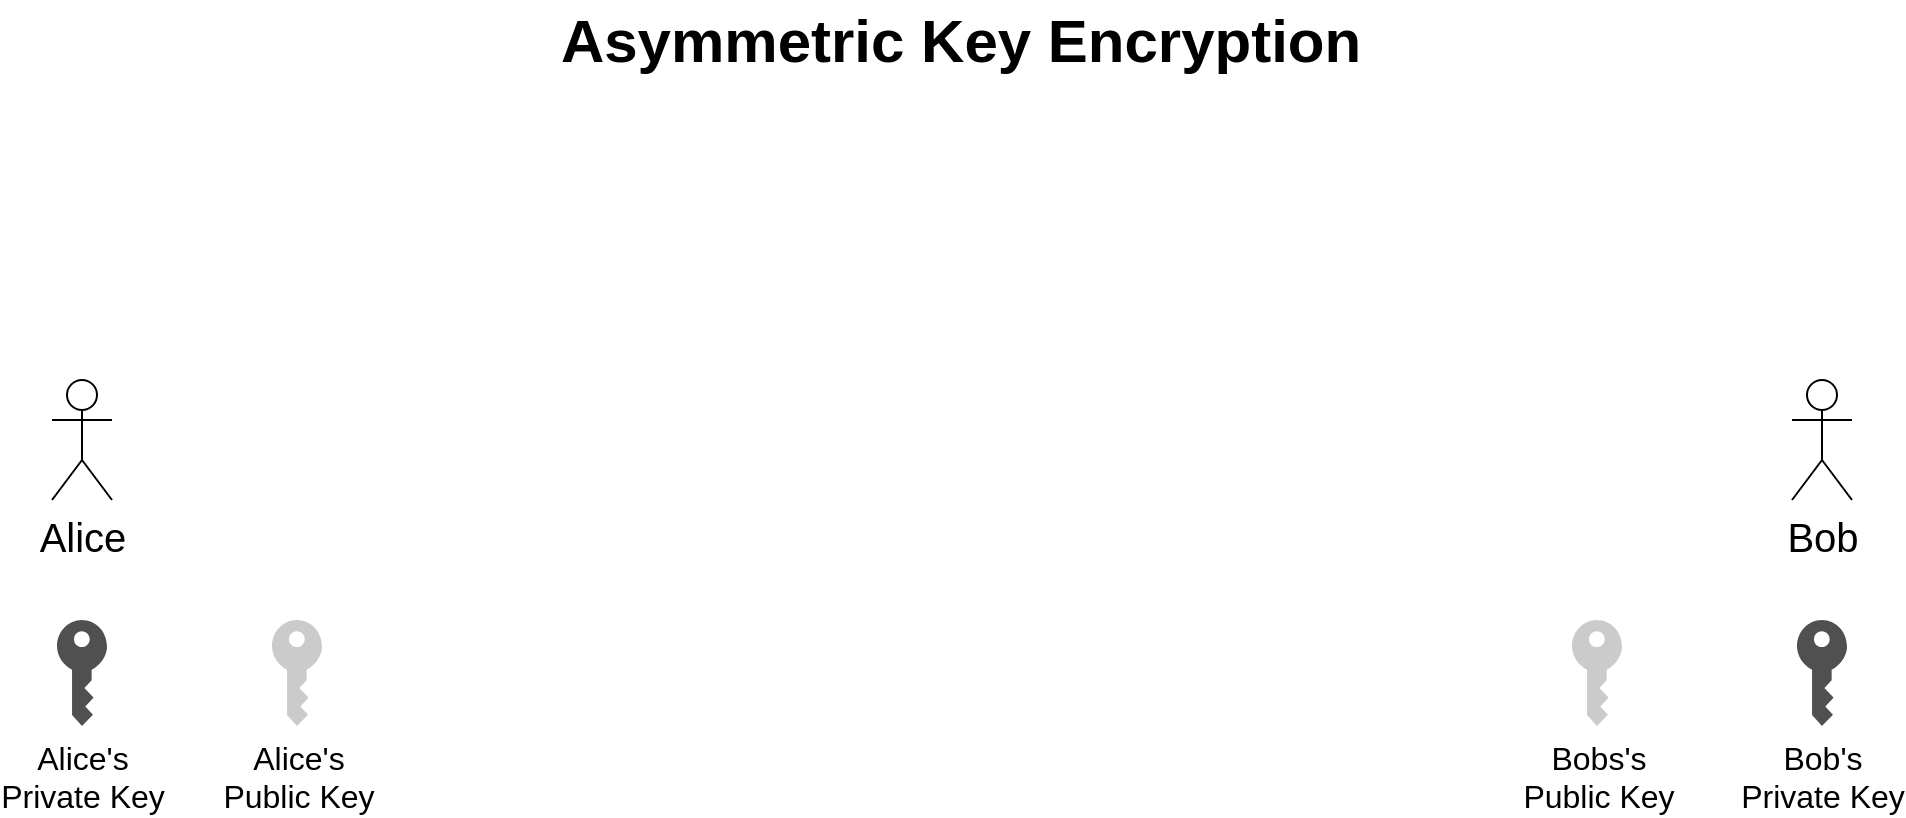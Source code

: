 <mxfile version="12.5.6" type="github">
  <diagram id="khd9lnCYYnj1bPslRRlo" name="Page-1">
    <mxGraphModel dx="1422" dy="745" grid="1" gridSize="10" guides="1" tooltips="1" connect="1" arrows="1" fold="1" page="1" pageScale="1" pageWidth="1169" pageHeight="827" math="0" shadow="0">
      <root>
        <mxCell id="0"/>
        <mxCell id="1" parent="0"/>
        <mxCell id="NfAX3kgdvOGdTsWDPBUL-1" value="Asymmetric Key Encryption" style="text;html=1;align=center;verticalAlign=middle;resizable=0;points=[];autosize=1;fontSize=30;fontStyle=1" vertex="1" parent="1">
          <mxGeometry x="374" y="10" width="420" height="40" as="geometry"/>
        </mxCell>
        <mxCell id="NfAX3kgdvOGdTsWDPBUL-2" value="Alice" style="shape=umlActor;verticalLabelPosition=bottom;labelBackgroundColor=#ffffff;verticalAlign=top;html=1;outlineConnect=0;fontSize=20;" vertex="1" parent="1">
          <mxGeometry x="130" y="200" width="30" height="60" as="geometry"/>
        </mxCell>
        <mxCell id="NfAX3kgdvOGdTsWDPBUL-4" value="Bob" style="shape=umlActor;verticalLabelPosition=bottom;labelBackgroundColor=#ffffff;verticalAlign=top;html=1;outlineConnect=0;fontSize=20;" vertex="1" parent="1">
          <mxGeometry x="1000" y="200" width="30" height="60" as="geometry"/>
        </mxCell>
        <mxCell id="NfAX3kgdvOGdTsWDPBUL-12" value="Alice&#39;s&lt;br style=&quot;font-size: 16px;&quot;&gt;Private Key" style="pointerEvents=1;shadow=0;dashed=0;html=1;strokeColor=none;fillColor=#505050;labelPosition=center;verticalLabelPosition=bottom;verticalAlign=top;outlineConnect=0;align=center;shape=mxgraph.office.security.key_permissions;fontSize=16;" vertex="1" parent="1">
          <mxGeometry x="132.5" y="320" width="25" height="53" as="geometry"/>
        </mxCell>
        <mxCell id="NfAX3kgdvOGdTsWDPBUL-13" value="Alice&#39;s&lt;br style=&quot;font-size: 16px;&quot;&gt;Public Key" style="pointerEvents=1;shadow=0;dashed=0;html=1;strokeColor=none;labelPosition=center;verticalLabelPosition=bottom;verticalAlign=top;outlineConnect=0;align=center;shape=mxgraph.office.security.key_permissions;fillColor=#CCCBCB;fontSize=16;" vertex="1" parent="1">
          <mxGeometry x="240" y="320" width="25" height="53" as="geometry"/>
        </mxCell>
        <mxCell id="NfAX3kgdvOGdTsWDPBUL-16" value="Bob&#39;s&lt;br style=&quot;font-size: 16px&quot;&gt;Private Key" style="pointerEvents=1;shadow=0;dashed=0;html=1;strokeColor=none;fillColor=#505050;labelPosition=center;verticalLabelPosition=bottom;verticalAlign=top;outlineConnect=0;align=center;shape=mxgraph.office.security.key_permissions;fontSize=16;" vertex="1" parent="1">
          <mxGeometry x="1002.5" y="320" width="25" height="53" as="geometry"/>
        </mxCell>
        <mxCell id="NfAX3kgdvOGdTsWDPBUL-17" value="Bobs&#39;s&lt;br style=&quot;font-size: 16px&quot;&gt;Public Key" style="pointerEvents=1;shadow=0;dashed=0;html=1;strokeColor=none;labelPosition=center;verticalLabelPosition=bottom;verticalAlign=top;outlineConnect=0;align=center;shape=mxgraph.office.security.key_permissions;fillColor=#CCCBCB;fontSize=16;" vertex="1" parent="1">
          <mxGeometry x="890" y="320" width="25" height="53" as="geometry"/>
        </mxCell>
      </root>
    </mxGraphModel>
  </diagram>
</mxfile>
